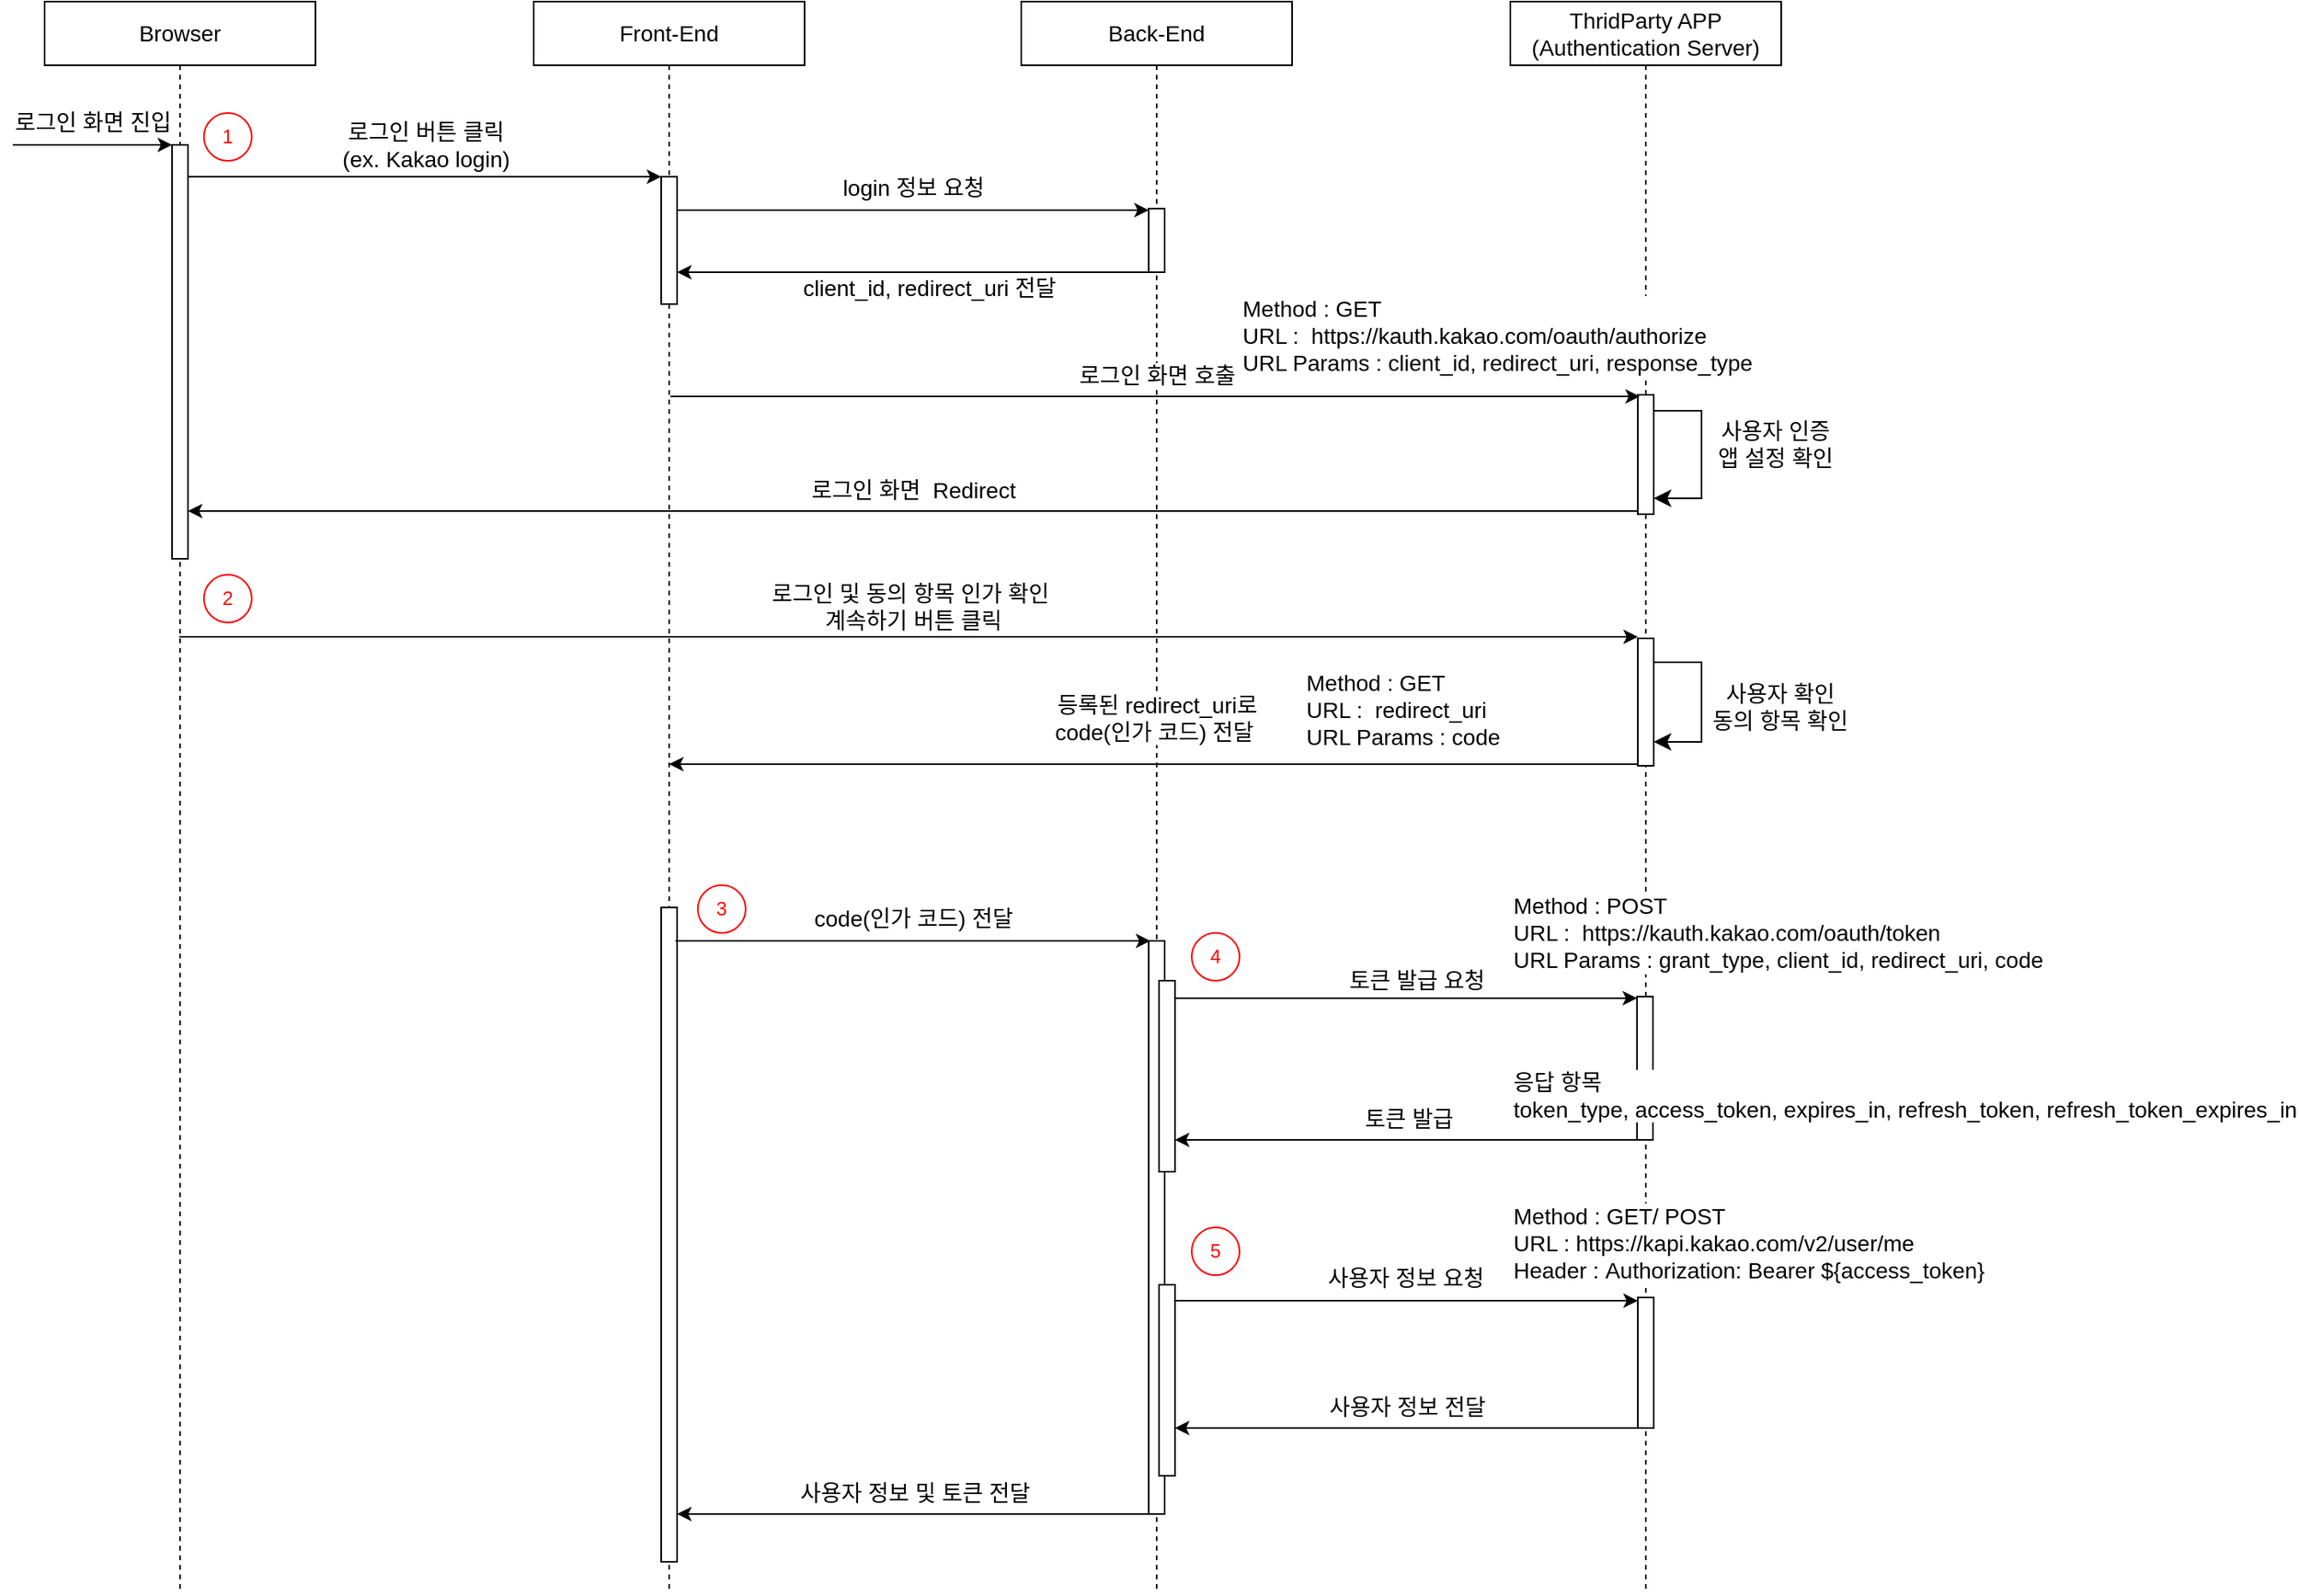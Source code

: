 <mxfile version="21.6.1" type="github">
  <diagram name="Page-1" id="2YBvvXClWsGukQMizWep">
    <mxGraphModel dx="2074" dy="1163" grid="1" gridSize="10" guides="1" tooltips="1" connect="1" arrows="1" fold="1" page="1" pageScale="1" pageWidth="850" pageHeight="1100" math="0" shadow="0">
      <root>
        <mxCell id="0" />
        <mxCell id="1" parent="0" />
        <mxCell id="aM9ryv3xv72pqoxQDRHE-1" value="Browser" style="shape=umlLifeline;perimeter=lifelinePerimeter;whiteSpace=wrap;html=1;container=0;dropTarget=0;collapsible=0;recursiveResize=0;outlineConnect=0;portConstraint=eastwest;newEdgeStyle={&quot;edgeStyle&quot;:&quot;elbowEdgeStyle&quot;,&quot;elbow&quot;:&quot;vertical&quot;,&quot;curved&quot;:0,&quot;rounded&quot;:0};flipH=0;fontSize=14;" parent="1" vertex="1">
          <mxGeometry x="30" y="40" width="170" height="1000" as="geometry" />
        </mxCell>
        <mxCell id="aM9ryv3xv72pqoxQDRHE-2" value="" style="html=1;points=[];perimeter=orthogonalPerimeter;outlineConnect=0;targetShapes=umlLifeline;portConstraint=eastwest;newEdgeStyle={&quot;edgeStyle&quot;:&quot;elbowEdgeStyle&quot;,&quot;elbow&quot;:&quot;vertical&quot;,&quot;curved&quot;:0,&quot;rounded&quot;:0};fontSize=14;" parent="aM9ryv3xv72pqoxQDRHE-1" vertex="1">
          <mxGeometry x="80" y="90" width="10" height="260" as="geometry" />
        </mxCell>
        <mxCell id="aM9ryv3xv72pqoxQDRHE-5" value="Front-End" style="shape=umlLifeline;perimeter=lifelinePerimeter;whiteSpace=wrap;html=1;container=0;dropTarget=0;collapsible=0;recursiveResize=0;outlineConnect=0;portConstraint=eastwest;newEdgeStyle={&quot;edgeStyle&quot;:&quot;elbowEdgeStyle&quot;,&quot;elbow&quot;:&quot;vertical&quot;,&quot;curved&quot;:0,&quot;rounded&quot;:0};flipH=0;fontSize=14;" parent="1" vertex="1">
          <mxGeometry x="337" y="40" width="170" height="1000" as="geometry" />
        </mxCell>
        <mxCell id="aM9ryv3xv72pqoxQDRHE-6" value="" style="html=1;points=[];perimeter=orthogonalPerimeter;outlineConnect=0;targetShapes=umlLifeline;portConstraint=eastwest;newEdgeStyle={&quot;edgeStyle&quot;:&quot;elbowEdgeStyle&quot;,&quot;elbow&quot;:&quot;vertical&quot;,&quot;curved&quot;:0,&quot;rounded&quot;:0};fontSize=14;" parent="aM9ryv3xv72pqoxQDRHE-5" vertex="1">
          <mxGeometry x="80" y="110" width="10" height="80" as="geometry" />
        </mxCell>
        <mxCell id="DEO4EP7q1WIu26WWa7IN-27" value="" style="html=1;points=[];perimeter=orthogonalPerimeter;outlineConnect=0;targetShapes=umlLifeline;portConstraint=eastwest;newEdgeStyle={&quot;edgeStyle&quot;:&quot;elbowEdgeStyle&quot;,&quot;elbow&quot;:&quot;vertical&quot;,&quot;curved&quot;:0,&quot;rounded&quot;:0};fontSize=14;" vertex="1" parent="aM9ryv3xv72pqoxQDRHE-5">
          <mxGeometry x="80" y="569" width="10" height="411" as="geometry" />
        </mxCell>
        <mxCell id="DEO4EP7q1WIu26WWa7IN-1" value="Back-End" style="shape=umlLifeline;perimeter=lifelinePerimeter;whiteSpace=wrap;html=1;container=0;dropTarget=0;collapsible=0;recursiveResize=0;outlineConnect=0;portConstraint=eastwest;newEdgeStyle={&quot;edgeStyle&quot;:&quot;elbowEdgeStyle&quot;,&quot;elbow&quot;:&quot;vertical&quot;,&quot;curved&quot;:0,&quot;rounded&quot;:0};flipH=0;fontSize=14;" vertex="1" parent="1">
          <mxGeometry x="643" y="40" width="170" height="1000" as="geometry" />
        </mxCell>
        <mxCell id="DEO4EP7q1WIu26WWa7IN-2" value="" style="html=1;points=[];perimeter=orthogonalPerimeter;outlineConnect=0;targetShapes=umlLifeline;portConstraint=eastwest;newEdgeStyle={&quot;edgeStyle&quot;:&quot;elbowEdgeStyle&quot;,&quot;elbow&quot;:&quot;vertical&quot;,&quot;curved&quot;:0,&quot;rounded&quot;:0};fontSize=14;" vertex="1" parent="DEO4EP7q1WIu26WWa7IN-1">
          <mxGeometry x="80" y="130" width="10" height="40" as="geometry" />
        </mxCell>
        <mxCell id="DEO4EP7q1WIu26WWa7IN-34" value="" style="html=1;points=[];perimeter=orthogonalPerimeter;outlineConnect=0;targetShapes=umlLifeline;portConstraint=eastwest;newEdgeStyle={&quot;edgeStyle&quot;:&quot;elbowEdgeStyle&quot;,&quot;elbow&quot;:&quot;vertical&quot;,&quot;curved&quot;:0,&quot;rounded&quot;:0};fontSize=14;" vertex="1" parent="DEO4EP7q1WIu26WWa7IN-1">
          <mxGeometry x="80" y="590" width="10" height="360" as="geometry" />
        </mxCell>
        <mxCell id="DEO4EP7q1WIu26WWa7IN-46" value="" style="html=1;points=[];perimeter=orthogonalPerimeter;outlineConnect=0;targetShapes=umlLifeline;portConstraint=eastwest;newEdgeStyle={&quot;edgeStyle&quot;:&quot;elbowEdgeStyle&quot;,&quot;elbow&quot;:&quot;vertical&quot;,&quot;curved&quot;:0,&quot;rounded&quot;:0};fontSize=14;" vertex="1" parent="DEO4EP7q1WIu26WWa7IN-1">
          <mxGeometry x="86.5" y="806" width="10" height="120" as="geometry" />
        </mxCell>
        <mxCell id="DEO4EP7q1WIu26WWa7IN-50" value="" style="html=1;points=[];perimeter=orthogonalPerimeter;outlineConnect=0;targetShapes=umlLifeline;portConstraint=eastwest;newEdgeStyle={&quot;edgeStyle&quot;:&quot;elbowEdgeStyle&quot;,&quot;elbow&quot;:&quot;vertical&quot;,&quot;curved&quot;:0,&quot;rounded&quot;:0};fontSize=14;" vertex="1" parent="DEO4EP7q1WIu26WWa7IN-1">
          <mxGeometry x="86.5" y="615" width="10" height="120" as="geometry" />
        </mxCell>
        <mxCell id="DEO4EP7q1WIu26WWa7IN-3" value="ThridParty APP&lt;br style=&quot;font-size: 14px;&quot;&gt;(Authentication Server)" style="shape=umlLifeline;perimeter=lifelinePerimeter;whiteSpace=wrap;html=1;container=0;dropTarget=0;collapsible=0;recursiveResize=0;outlineConnect=0;portConstraint=eastwest;newEdgeStyle={&quot;edgeStyle&quot;:&quot;elbowEdgeStyle&quot;,&quot;elbow&quot;:&quot;vertical&quot;,&quot;curved&quot;:0,&quot;rounded&quot;:0};flipH=0;fontSize=14;" vertex="1" parent="1">
          <mxGeometry x="950" y="40" width="170" height="1000" as="geometry" />
        </mxCell>
        <mxCell id="DEO4EP7q1WIu26WWa7IN-4" value="" style="html=1;points=[];perimeter=orthogonalPerimeter;outlineConnect=0;targetShapes=umlLifeline;portConstraint=eastwest;newEdgeStyle={&quot;edgeStyle&quot;:&quot;elbowEdgeStyle&quot;,&quot;elbow&quot;:&quot;vertical&quot;,&quot;curved&quot;:0,&quot;rounded&quot;:0};fontSize=14;" vertex="1" parent="DEO4EP7q1WIu26WWa7IN-3">
          <mxGeometry x="80" y="247" width="10" height="75" as="geometry" />
        </mxCell>
        <mxCell id="DEO4EP7q1WIu26WWa7IN-32" value="" style="html=1;points=[];perimeter=orthogonalPerimeter;outlineConnect=0;targetShapes=umlLifeline;portConstraint=eastwest;newEdgeStyle={&quot;edgeStyle&quot;:&quot;elbowEdgeStyle&quot;,&quot;elbow&quot;:&quot;vertical&quot;,&quot;curved&quot;:0,&quot;rounded&quot;:0};fontSize=14;" vertex="1" parent="DEO4EP7q1WIu26WWa7IN-3">
          <mxGeometry x="80" y="400" width="10" height="80" as="geometry" />
        </mxCell>
        <mxCell id="DEO4EP7q1WIu26WWa7IN-35" value="" style="edgeStyle=elbowEdgeStyle;elbow=vertical;endArrow=classic;html=1;curved=0;rounded=0;endSize=8;startSize=8;jumpSize=10;fontSize=14;" edge="1" parent="DEO4EP7q1WIu26WWa7IN-3" source="DEO4EP7q1WIu26WWa7IN-4" target="DEO4EP7q1WIu26WWa7IN-4">
          <mxGeometry width="50" height="50" relative="1" as="geometry">
            <mxPoint x="100" y="292" as="sourcePoint" />
            <mxPoint x="150" y="242" as="targetPoint" />
            <Array as="points">
              <mxPoint x="120" y="312" />
            </Array>
          </mxGeometry>
        </mxCell>
        <mxCell id="DEO4EP7q1WIu26WWa7IN-37" value="" style="edgeStyle=elbowEdgeStyle;elbow=vertical;endArrow=classic;html=1;curved=0;rounded=0;endSize=8;startSize=8;fontSize=14;" edge="1" parent="DEO4EP7q1WIu26WWa7IN-3" source="DEO4EP7q1WIu26WWa7IN-32" target="DEO4EP7q1WIu26WWa7IN-32">
          <mxGeometry width="50" height="50" relative="1" as="geometry">
            <mxPoint x="90" y="405" as="sourcePoint" />
            <mxPoint x="90" y="425" as="targetPoint" />
            <Array as="points">
              <mxPoint x="120" y="465" />
            </Array>
          </mxGeometry>
        </mxCell>
        <mxCell id="DEO4EP7q1WIu26WWa7IN-41" value="" style="html=1;points=[];perimeter=orthogonalPerimeter;outlineConnect=0;targetShapes=umlLifeline;portConstraint=eastwest;newEdgeStyle={&quot;edgeStyle&quot;:&quot;elbowEdgeStyle&quot;,&quot;elbow&quot;:&quot;vertical&quot;,&quot;curved&quot;:0,&quot;rounded&quot;:0};fontSize=14;" vertex="1" parent="DEO4EP7q1WIu26WWa7IN-3">
          <mxGeometry x="79.5" y="625" width="10" height="90" as="geometry" />
        </mxCell>
        <mxCell id="DEO4EP7q1WIu26WWa7IN-53" value="" style="html=1;points=[];perimeter=orthogonalPerimeter;outlineConnect=0;targetShapes=umlLifeline;portConstraint=eastwest;newEdgeStyle={&quot;edgeStyle&quot;:&quot;elbowEdgeStyle&quot;,&quot;elbow&quot;:&quot;vertical&quot;,&quot;curved&quot;:0,&quot;rounded&quot;:0};fontSize=14;" vertex="1" parent="DEO4EP7q1WIu26WWa7IN-3">
          <mxGeometry x="80" y="814" width="10" height="82" as="geometry" />
        </mxCell>
        <mxCell id="DEO4EP7q1WIu26WWa7IN-8" value="" style="endArrow=classic;html=1;rounded=0;fontSize=14;" edge="1" parent="1">
          <mxGeometry relative="1" as="geometry">
            <mxPoint x="120" y="150" as="sourcePoint" />
            <mxPoint x="417" y="150" as="targetPoint" />
          </mxGeometry>
        </mxCell>
        <mxCell id="DEO4EP7q1WIu26WWa7IN-9" value="로그인 버튼 클릭&lt;br style=&quot;font-size: 14px;&quot;&gt;(ex. Kakao login)" style="edgeLabel;resizable=0;html=1;align=center;verticalAlign=middle;fontSize=14;" connectable="0" vertex="1" parent="DEO4EP7q1WIu26WWa7IN-8">
          <mxGeometry relative="1" as="geometry">
            <mxPoint y="-20" as="offset" />
          </mxGeometry>
        </mxCell>
        <mxCell id="DEO4EP7q1WIu26WWa7IN-11" value="" style="endArrow=classic;html=1;rounded=0;fontSize=14;" edge="1" parent="1" target="aM9ryv3xv72pqoxQDRHE-2">
          <mxGeometry relative="1" as="geometry">
            <mxPoint x="10" y="130" as="sourcePoint" />
            <mxPoint x="100" y="130" as="targetPoint" />
          </mxGeometry>
        </mxCell>
        <mxCell id="DEO4EP7q1WIu26WWa7IN-12" value="로그인 화면 진입" style="edgeLabel;resizable=0;html=1;align=center;verticalAlign=middle;fontSize=14;" connectable="0" vertex="1" parent="DEO4EP7q1WIu26WWa7IN-11">
          <mxGeometry relative="1" as="geometry">
            <mxPoint y="-14" as="offset" />
          </mxGeometry>
        </mxCell>
        <mxCell id="DEO4EP7q1WIu26WWa7IN-13" value="" style="endArrow=classic;html=1;rounded=0;fontSize=14;" edge="1" parent="1">
          <mxGeometry relative="1" as="geometry">
            <mxPoint x="427" y="171" as="sourcePoint" />
            <mxPoint x="723" y="171" as="targetPoint" />
          </mxGeometry>
        </mxCell>
        <mxCell id="DEO4EP7q1WIu26WWa7IN-14" value="login 정보 요청" style="edgeLabel;resizable=0;html=1;align=center;verticalAlign=middle;fontSize=14;" connectable="0" vertex="1" parent="DEO4EP7q1WIu26WWa7IN-13">
          <mxGeometry relative="1" as="geometry">
            <mxPoint y="-14" as="offset" />
          </mxGeometry>
        </mxCell>
        <mxCell id="DEO4EP7q1WIu26WWa7IN-16" value="" style="endArrow=classic;html=1;rounded=0;fontSize=14;" edge="1" parent="1">
          <mxGeometry relative="1" as="geometry">
            <mxPoint x="723" y="210" as="sourcePoint" />
            <mxPoint x="427" y="210" as="targetPoint" />
          </mxGeometry>
        </mxCell>
        <mxCell id="DEO4EP7q1WIu26WWa7IN-17" value="client_id, redirect_uri 전달" style="edgeLabel;resizable=0;html=1;align=center;verticalAlign=middle;fontSize=14;" connectable="0" vertex="1" parent="DEO4EP7q1WIu26WWa7IN-16">
          <mxGeometry relative="1" as="geometry">
            <mxPoint x="10" y="10" as="offset" />
          </mxGeometry>
        </mxCell>
        <mxCell id="DEO4EP7q1WIu26WWa7IN-18" value="" style="endArrow=classic;html=1;rounded=0;fontSize=14;" edge="1" parent="1">
          <mxGeometry relative="1" as="geometry">
            <mxPoint x="422.75" y="288" as="sourcePoint" />
            <mxPoint x="1031.25" y="288" as="targetPoint" />
          </mxGeometry>
        </mxCell>
        <mxCell id="DEO4EP7q1WIu26WWa7IN-19" value="로그인 화면 호출" style="edgeLabel;resizable=0;html=1;align=center;verticalAlign=middle;fontSize=14;" connectable="0" vertex="1" parent="DEO4EP7q1WIu26WWa7IN-18">
          <mxGeometry relative="1" as="geometry">
            <mxPoint y="-13" as="offset" />
          </mxGeometry>
        </mxCell>
        <mxCell id="DEO4EP7q1WIu26WWa7IN-21" value="&lt;div style=&quot;font-size: 14px;&quot;&gt;Method : GET&lt;/div&gt;&lt;div style=&quot;font-size: 14px;&quot;&gt;URL :&amp;nbsp; https://kauth.kakao.com/oauth/authorize&lt;br style=&quot;font-size: 14px;&quot;&gt;URL Params : client_id, redirect_uri, response_type&lt;/div&gt;" style="edgeLabel;resizable=0;html=1;align=left;verticalAlign=middle;fontSize=14;" connectable="0" vertex="1" parent="1">
          <mxGeometry x="780" y="250" as="geometry" />
        </mxCell>
        <mxCell id="DEO4EP7q1WIu26WWa7IN-22" value="" style="endArrow=classic;html=1;rounded=0;fontSize=14;" edge="1" parent="1">
          <mxGeometry relative="1" as="geometry">
            <mxPoint x="1030" y="360" as="sourcePoint" />
            <mxPoint x="120" y="360" as="targetPoint" />
          </mxGeometry>
        </mxCell>
        <mxCell id="DEO4EP7q1WIu26WWa7IN-23" value="로그인 화면&amp;nbsp; Redirect" style="edgeLabel;resizable=0;html=1;align=center;verticalAlign=middle;fontSize=14;" connectable="0" vertex="1" parent="DEO4EP7q1WIu26WWa7IN-22">
          <mxGeometry relative="1" as="geometry">
            <mxPoint y="-13" as="offset" />
          </mxGeometry>
        </mxCell>
        <mxCell id="DEO4EP7q1WIu26WWa7IN-25" value="" style="endArrow=classic;html=1;rounded=0;fontSize=14;" edge="1" parent="1">
          <mxGeometry relative="1" as="geometry">
            <mxPoint x="114.5" y="439" as="sourcePoint" />
            <mxPoint x="1030" y="439" as="targetPoint" />
          </mxGeometry>
        </mxCell>
        <mxCell id="DEO4EP7q1WIu26WWa7IN-26" value="로그인 및 동의 항목 인가 확인&lt;br style=&quot;font-size: 14px;&quot;&gt;&amp;nbsp;계속하기 버튼 클릭" style="edgeLabel;resizable=0;html=1;align=center;verticalAlign=middle;fontSize=14;" connectable="0" vertex="1" parent="DEO4EP7q1WIu26WWa7IN-25">
          <mxGeometry relative="1" as="geometry">
            <mxPoint y="-19" as="offset" />
          </mxGeometry>
        </mxCell>
        <mxCell id="DEO4EP7q1WIu26WWa7IN-28" value="" style="endArrow=classic;html=1;rounded=0;fontSize=14;" edge="1" parent="1">
          <mxGeometry relative="1" as="geometry">
            <mxPoint x="426" y="630" as="sourcePoint" />
            <mxPoint x="724" y="630" as="targetPoint" />
          </mxGeometry>
        </mxCell>
        <mxCell id="DEO4EP7q1WIu26WWa7IN-29" value="code(인가 코드) 전달" style="edgeLabel;resizable=0;html=1;align=center;verticalAlign=middle;fontSize=14;" connectable="0" vertex="1" parent="DEO4EP7q1WIu26WWa7IN-28">
          <mxGeometry relative="1" as="geometry">
            <mxPoint y="-14" as="offset" />
          </mxGeometry>
        </mxCell>
        <mxCell id="DEO4EP7q1WIu26WWa7IN-30" value="" style="endArrow=classic;html=1;rounded=0;fontSize=14;" edge="1" parent="1">
          <mxGeometry relative="1" as="geometry">
            <mxPoint x="1030.5" y="519" as="sourcePoint" />
            <mxPoint x="422" y="519" as="targetPoint" />
          </mxGeometry>
        </mxCell>
        <mxCell id="DEO4EP7q1WIu26WWa7IN-31" value="등록된 redirect_uri로&lt;br&gt;code(인가 코드) 전달&amp;nbsp;" style="edgeLabel;resizable=0;html=1;align=center;verticalAlign=middle;fontSize=14;" connectable="0" vertex="1" parent="DEO4EP7q1WIu26WWa7IN-30">
          <mxGeometry relative="1" as="geometry">
            <mxPoint x="2" y="-29" as="offset" />
          </mxGeometry>
        </mxCell>
        <mxCell id="DEO4EP7q1WIu26WWa7IN-33" value="&lt;div style=&quot;font-size: 14px;&quot;&gt;Method : GET&lt;/div&gt;&lt;div style=&quot;font-size: 14px;&quot;&gt;URL :&amp;nbsp; redirect_uri&lt;br style=&quot;font-size: 14px;&quot;&gt;URL Params : code&lt;/div&gt;" style="edgeLabel;resizable=0;html=1;align=left;verticalAlign=middle;fontSize=14;" connectable="0" vertex="1" parent="1">
          <mxGeometry x="820" y="485" as="geometry" />
        </mxCell>
        <mxCell id="DEO4EP7q1WIu26WWa7IN-36" value="사용자 인증&lt;br style=&quot;font-size: 14px;&quot;&gt;앱 설정 확인" style="edgeLabel;resizable=0;html=1;align=center;verticalAlign=middle;fontSize=14;" connectable="0" vertex="1" parent="1">
          <mxGeometry x="1110" y="320" as="geometry">
            <mxPoint x="6" y="-2" as="offset" />
          </mxGeometry>
        </mxCell>
        <mxCell id="DEO4EP7q1WIu26WWa7IN-38" value="사용자 확인&lt;br style=&quot;font-size: 14px;&quot;&gt;동의 항목 확인" style="edgeLabel;resizable=0;html=1;align=center;verticalAlign=middle;fontSize=14;" connectable="0" vertex="1" parent="1">
          <mxGeometry x="1150" y="520" as="geometry">
            <mxPoint x="-31" y="-37" as="offset" />
          </mxGeometry>
        </mxCell>
        <mxCell id="DEO4EP7q1WIu26WWa7IN-39" value="" style="endArrow=classic;html=1;rounded=0;fontSize=14;" edge="1" parent="1">
          <mxGeometry relative="1" as="geometry">
            <mxPoint x="739.5" y="666" as="sourcePoint" />
            <mxPoint x="1029.5" y="666" as="targetPoint" />
          </mxGeometry>
        </mxCell>
        <mxCell id="DEO4EP7q1WIu26WWa7IN-40" value="토큰 발급 요청" style="edgeLabel;resizable=0;html=1;align=center;verticalAlign=middle;fontSize=14;" connectable="0" vertex="1" parent="DEO4EP7q1WIu26WWa7IN-39">
          <mxGeometry relative="1" as="geometry">
            <mxPoint x="6" y="-11" as="offset" />
          </mxGeometry>
        </mxCell>
        <mxCell id="DEO4EP7q1WIu26WWa7IN-42" value="&lt;div style=&quot;font-size: 14px;&quot;&gt;Method : POST&lt;/div&gt;&lt;div style=&quot;font-size: 14px;&quot;&gt;URL :&amp;nbsp; https://kauth.kakao.com/oauth/token&lt;br style=&quot;font-size: 14px;&quot;&gt;URL Params : grant_type, client_id, redirect_uri, code&lt;/div&gt;" style="edgeLabel;resizable=0;html=1;align=left;verticalAlign=middle;fontSize=14;" connectable="0" vertex="1" parent="1">
          <mxGeometry x="950" y="625" as="geometry" />
        </mxCell>
        <mxCell id="DEO4EP7q1WIu26WWa7IN-43" value="" style="endArrow=classic;html=1;rounded=0;fontSize=14;" edge="1" parent="1">
          <mxGeometry relative="1" as="geometry">
            <mxPoint x="1029.5" y="755" as="sourcePoint" />
            <mxPoint x="739.5" y="755" as="targetPoint" />
          </mxGeometry>
        </mxCell>
        <mxCell id="DEO4EP7q1WIu26WWa7IN-44" value="토큰 발급" style="edgeLabel;resizable=0;html=1;align=center;verticalAlign=middle;fontSize=14;" connectable="0" vertex="1" parent="DEO4EP7q1WIu26WWa7IN-43">
          <mxGeometry relative="1" as="geometry">
            <mxPoint x="1" y="-13" as="offset" />
          </mxGeometry>
        </mxCell>
        <mxCell id="DEO4EP7q1WIu26WWa7IN-45" value="응답 항목&lt;br style=&quot;font-size: 14px;&quot;&gt;token_type, access_token, expires_in, refresh_token, refresh_token_expires_in" style="edgeLabel;resizable=0;html=1;align=left;verticalAlign=middle;fontSize=14;" connectable="0" vertex="1" parent="1">
          <mxGeometry x="950" y="727" as="geometry" />
        </mxCell>
        <mxCell id="DEO4EP7q1WIu26WWa7IN-47" value="" style="endArrow=classic;html=1;rounded=0;fontSize=14;" edge="1" parent="1" target="DEO4EP7q1WIu26WWa7IN-53">
          <mxGeometry relative="1" as="geometry">
            <mxPoint x="740" y="856" as="sourcePoint" />
            <mxPoint x="940" y="846" as="targetPoint" />
          </mxGeometry>
        </mxCell>
        <mxCell id="DEO4EP7q1WIu26WWa7IN-48" value="사용자 정보 요청" style="edgeLabel;resizable=0;html=1;align=center;verticalAlign=middle;fontSize=14;" connectable="0" vertex="1" parent="DEO4EP7q1WIu26WWa7IN-47">
          <mxGeometry relative="1" as="geometry">
            <mxPoint x="-1" y="-14" as="offset" />
          </mxGeometry>
        </mxCell>
        <mxCell id="DEO4EP7q1WIu26WWa7IN-49" value="&lt;div style=&quot;font-size: 14px;&quot;&gt;Method : GET/ POST&lt;/div&gt;&lt;div style=&quot;font-size: 14px;&quot;&gt;URL :&amp;nbsp;https://kapi.kakao.com/v2/user/me&lt;/div&gt;&lt;div style=&quot;font-size: 14px;&quot;&gt;Header :&amp;nbsp;Authorization: Bearer ${access_token}&lt;br style=&quot;font-size: 14px;&quot;&gt;&lt;/div&gt;" style="edgeLabel;resizable=0;html=1;align=left;verticalAlign=middle;fontSize=14;" connectable="0" vertex="1" parent="1">
          <mxGeometry x="950" y="820" as="geometry" />
        </mxCell>
        <mxCell id="DEO4EP7q1WIu26WWa7IN-51" value="" style="endArrow=classic;html=1;rounded=0;fontSize=14;" edge="1" parent="1">
          <mxGeometry relative="1" as="geometry">
            <mxPoint x="1030" y="936" as="sourcePoint" />
            <mxPoint x="739.5" y="936" as="targetPoint" />
          </mxGeometry>
        </mxCell>
        <mxCell id="DEO4EP7q1WIu26WWa7IN-52" value="사용자 정보 전달" style="edgeLabel;resizable=0;html=1;align=center;verticalAlign=middle;fontSize=14;" connectable="0" vertex="1" parent="DEO4EP7q1WIu26WWa7IN-51">
          <mxGeometry relative="1" as="geometry">
            <mxPoint y="-13" as="offset" />
          </mxGeometry>
        </mxCell>
        <mxCell id="DEO4EP7q1WIu26WWa7IN-54" value="" style="endArrow=classic;html=1;rounded=0;fontSize=14;" edge="1" parent="1">
          <mxGeometry relative="1" as="geometry">
            <mxPoint x="725" y="990" as="sourcePoint" />
            <mxPoint x="427" y="990" as="targetPoint" />
          </mxGeometry>
        </mxCell>
        <mxCell id="DEO4EP7q1WIu26WWa7IN-55" value="사용자 정보 및 토큰 전달" style="edgeLabel;resizable=0;html=1;align=center;verticalAlign=middle;fontSize=14;" connectable="0" vertex="1" parent="DEO4EP7q1WIu26WWa7IN-54">
          <mxGeometry relative="1" as="geometry">
            <mxPoint y="-13" as="offset" />
          </mxGeometry>
        </mxCell>
        <mxCell id="DEO4EP7q1WIu26WWa7IN-60" value="1" style="ellipse;whiteSpace=wrap;html=1;aspect=fixed;fontColor=#ff0000;labelBorderColor=none;strokeColor=#ff0000;" vertex="1" parent="1">
          <mxGeometry x="130" y="110" width="30" height="30" as="geometry" />
        </mxCell>
        <mxCell id="DEO4EP7q1WIu26WWa7IN-61" value="2" style="ellipse;whiteSpace=wrap;html=1;aspect=fixed;fontColor=#ff0000;labelBorderColor=none;strokeColor=#ff0000;" vertex="1" parent="1">
          <mxGeometry x="130" y="400" width="30" height="30" as="geometry" />
        </mxCell>
        <mxCell id="DEO4EP7q1WIu26WWa7IN-62" value="3" style="ellipse;whiteSpace=wrap;html=1;aspect=fixed;fontColor=#ff0000;labelBorderColor=none;strokeColor=#ff0000;" vertex="1" parent="1">
          <mxGeometry x="440" y="595" width="30" height="30" as="geometry" />
        </mxCell>
        <mxCell id="DEO4EP7q1WIu26WWa7IN-63" value="4" style="ellipse;whiteSpace=wrap;html=1;aspect=fixed;fontColor=#ff0000;labelBorderColor=none;strokeColor=#ff0000;" vertex="1" parent="1">
          <mxGeometry x="750" y="625" width="30" height="30" as="geometry" />
        </mxCell>
        <mxCell id="DEO4EP7q1WIu26WWa7IN-64" value="5" style="ellipse;whiteSpace=wrap;html=1;aspect=fixed;fontColor=#ff0000;labelBorderColor=none;strokeColor=#ff0000;" vertex="1" parent="1">
          <mxGeometry x="750" y="810" width="30" height="30" as="geometry" />
        </mxCell>
      </root>
    </mxGraphModel>
  </diagram>
</mxfile>
